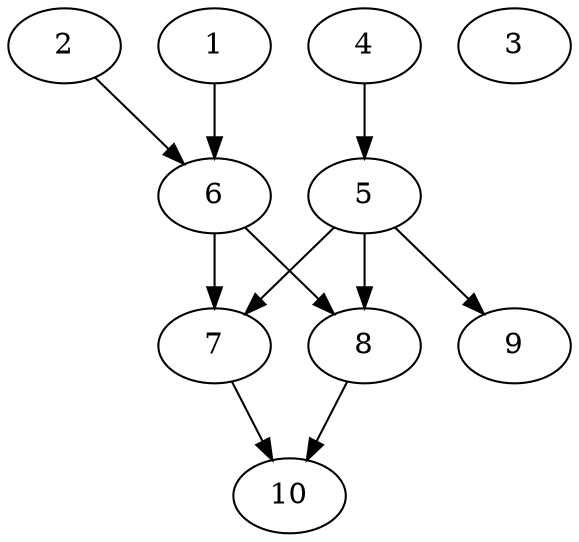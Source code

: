 // DAG automatically generated by daggen at Tue Aug  6 16:21:19 2019
// ./daggen --dot -n 10 --ccr 0.5 --fat 0.5 --regular 0.5 --density 0.6 --mindata 5242880 --maxdata 52428800 
digraph G {
  1 [size="95768576", alpha="0.10", expect_size="47884288"] 
  1 -> 6 [size ="47884288"]
  2 [size="47388672", alpha="0.19", expect_size="23694336"] 
  2 -> 6 [size ="23694336"]
  3 [size="57032704", alpha="0.09", expect_size="28516352"] 
  4 [size="61089792", alpha="0.16", expect_size="30544896"] 
  4 -> 5 [size ="30544896"]
  5 [size="41861120", alpha="0.09", expect_size="20930560"] 
  5 -> 7 [size ="20930560"]
  5 -> 8 [size ="20930560"]
  5 -> 9 [size ="20930560"]
  6 [size="81602560", alpha="0.11", expect_size="40801280"] 
  6 -> 7 [size ="40801280"]
  6 -> 8 [size ="40801280"]
  7 [size="83673088", alpha="0.13", expect_size="41836544"] 
  7 -> 10 [size ="41836544"]
  8 [size="45678592", alpha="0.17", expect_size="22839296"] 
  8 -> 10 [size ="22839296"]
  9 [size="71571456", alpha="0.00", expect_size="35785728"] 
  10 [size="59361280", alpha="0.12", expect_size="29680640"] 
}
